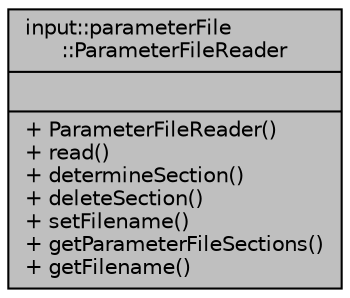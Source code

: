 digraph "input::parameterFile::ParameterFileReader"
{
 // LATEX_PDF_SIZE
  edge [fontname="Helvetica",fontsize="10",labelfontname="Helvetica",labelfontsize="10"];
  node [fontname="Helvetica",fontsize="10",shape=record];
  Node1 [label="{input::parameterFile\l::ParameterFileReader\n||+ ParameterFileReader()\l+ read()\l+ determineSection()\l+ deleteSection()\l+ setFilename()\l+ getParameterFileSections()\l+ getFilename()\l}",height=0.2,width=0.4,color="black", fillcolor="grey75", style="filled", fontcolor="black",tooltip=" "];
}
